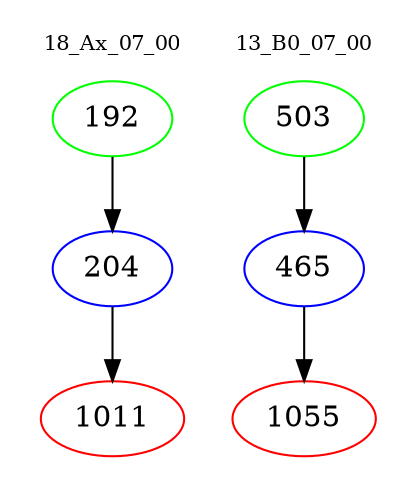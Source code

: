 digraph{
subgraph cluster_0 {
color = white
label = "18_Ax_07_00";
fontsize=10;
T0_192 [label="192", color="green"]
T0_192 -> T0_204 [color="black"]
T0_204 [label="204", color="blue"]
T0_204 -> T0_1011 [color="black"]
T0_1011 [label="1011", color="red"]
}
subgraph cluster_1 {
color = white
label = "13_B0_07_00";
fontsize=10;
T1_503 [label="503", color="green"]
T1_503 -> T1_465 [color="black"]
T1_465 [label="465", color="blue"]
T1_465 -> T1_1055 [color="black"]
T1_1055 [label="1055", color="red"]
}
}
